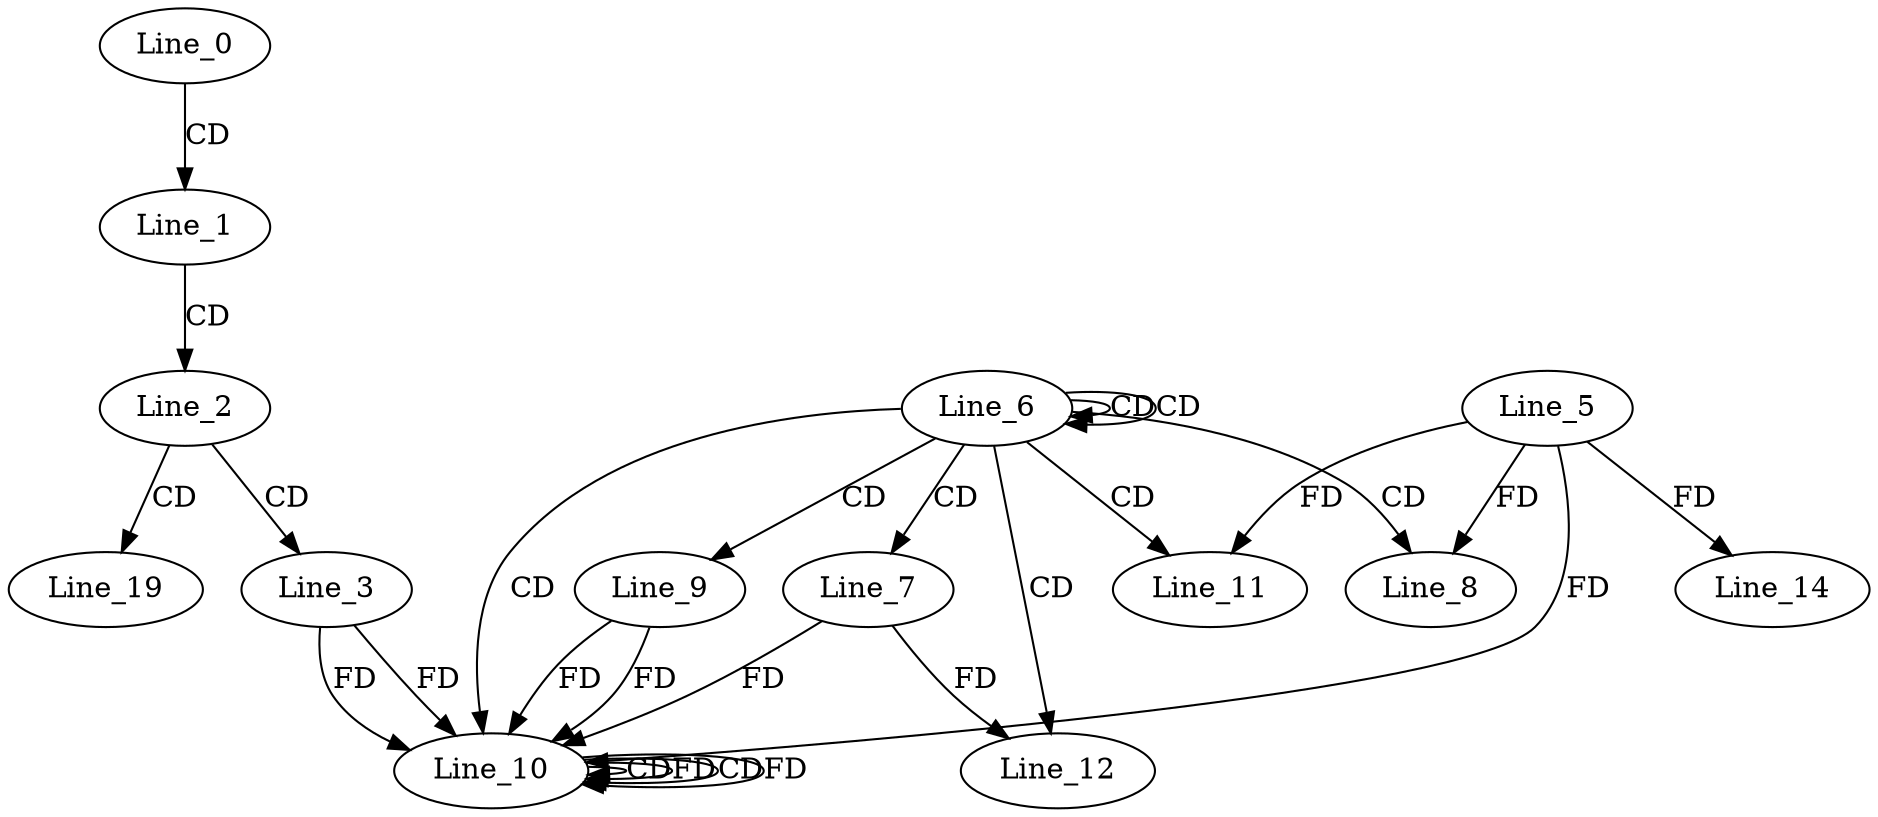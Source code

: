 digraph G {
  Line_0;
  Line_1;
  Line_2;
  Line_3;
  Line_6;
  Line_6;
  Line_6;
  Line_6;
  Line_6;
  Line_7;
  Line_8;
  Line_5;
  Line_9;
  Line_10;
  Line_10;
  Line_10;
  Line_10;
  Line_11;
  Line_12;
  Line_14;
  Line_19;
  Line_0 -> Line_1 [ label="CD" ];
  Line_1 -> Line_2 [ label="CD" ];
  Line_2 -> Line_3 [ label="CD" ];
  Line_6 -> Line_6 [ label="CD" ];
  Line_6 -> Line_6 [ label="CD" ];
  Line_6 -> Line_7 [ label="CD" ];
  Line_6 -> Line_8 [ label="CD" ];
  Line_5 -> Line_8 [ label="FD" ];
  Line_6 -> Line_9 [ label="CD" ];
  Line_6 -> Line_10 [ label="CD" ];
  Line_10 -> Line_10 [ label="CD" ];
  Line_10 -> Line_10 [ label="FD" ];
  Line_9 -> Line_10 [ label="FD" ];
  Line_7 -> Line_10 [ label="FD" ];
  Line_3 -> Line_10 [ label="FD" ];
  Line_10 -> Line_10 [ label="CD" ];
  Line_5 -> Line_10 [ label="FD" ];
  Line_3 -> Line_10 [ label="FD" ];
  Line_10 -> Line_10 [ label="FD" ];
  Line_9 -> Line_10 [ label="FD" ];
  Line_6 -> Line_11 [ label="CD" ];
  Line_5 -> Line_11 [ label="FD" ];
  Line_6 -> Line_12 [ label="CD" ];
  Line_7 -> Line_12 [ label="FD" ];
  Line_5 -> Line_14 [ label="FD" ];
  Line_2 -> Line_19 [ label="CD" ];
}
